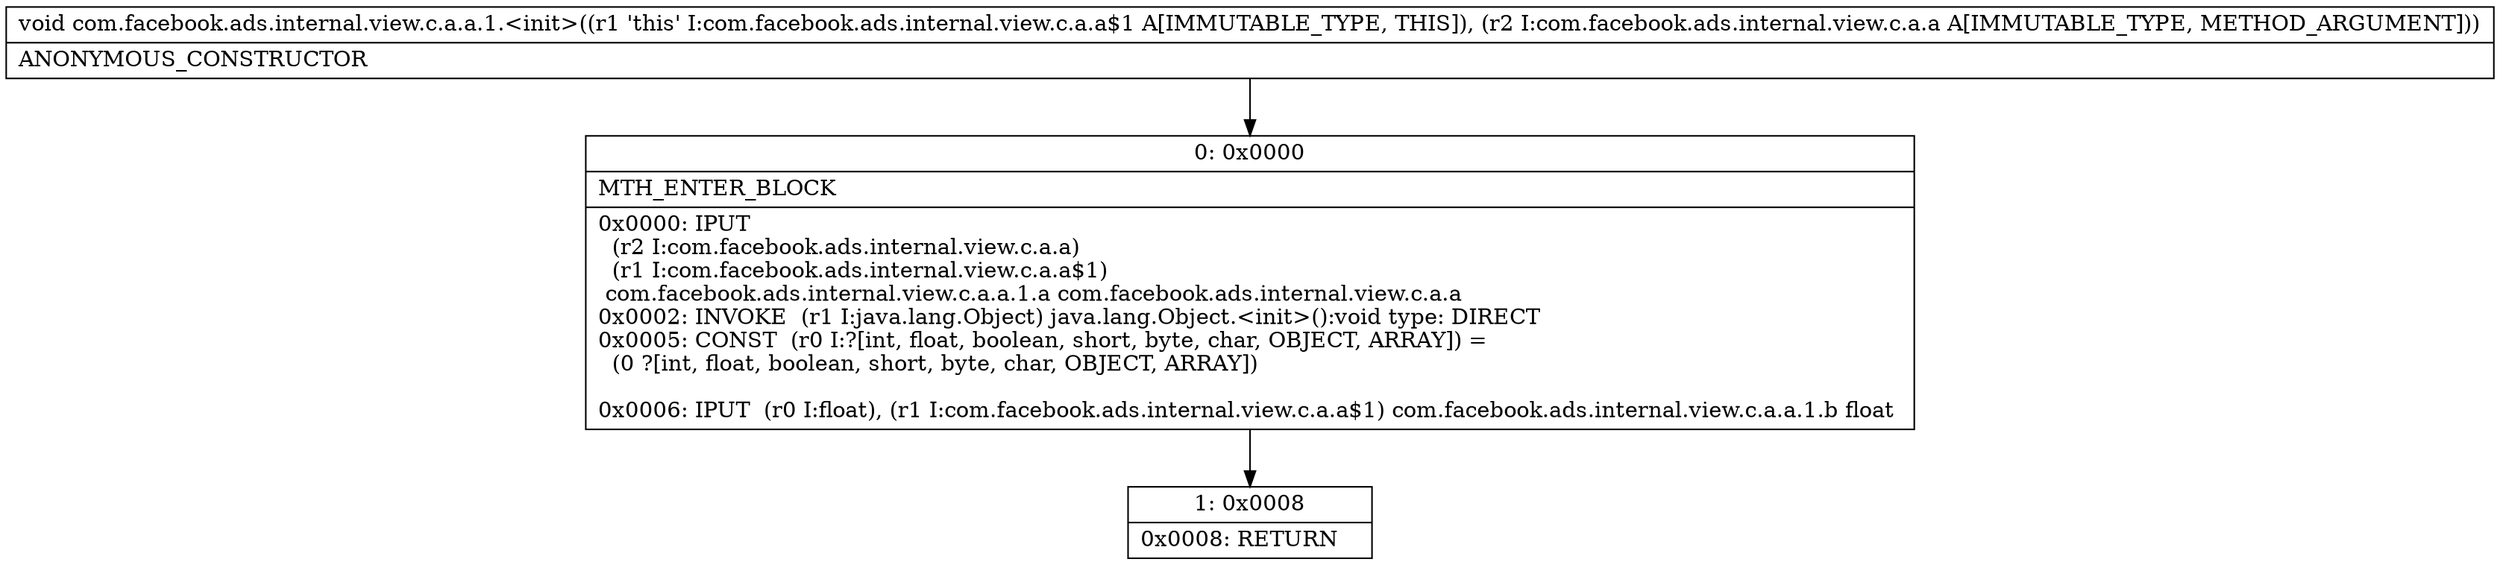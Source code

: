 digraph "CFG forcom.facebook.ads.internal.view.c.a.a.1.\<init\>(Lcom\/facebook\/ads\/internal\/view\/c\/a\/a;)V" {
Node_0 [shape=record,label="{0\:\ 0x0000|MTH_ENTER_BLOCK\l|0x0000: IPUT  \l  (r2 I:com.facebook.ads.internal.view.c.a.a)\l  (r1 I:com.facebook.ads.internal.view.c.a.a$1)\l com.facebook.ads.internal.view.c.a.a.1.a com.facebook.ads.internal.view.c.a.a \l0x0002: INVOKE  (r1 I:java.lang.Object) java.lang.Object.\<init\>():void type: DIRECT \l0x0005: CONST  (r0 I:?[int, float, boolean, short, byte, char, OBJECT, ARRAY]) = \l  (0 ?[int, float, boolean, short, byte, char, OBJECT, ARRAY])\l \l0x0006: IPUT  (r0 I:float), (r1 I:com.facebook.ads.internal.view.c.a.a$1) com.facebook.ads.internal.view.c.a.a.1.b float \l}"];
Node_1 [shape=record,label="{1\:\ 0x0008|0x0008: RETURN   \l}"];
MethodNode[shape=record,label="{void com.facebook.ads.internal.view.c.a.a.1.\<init\>((r1 'this' I:com.facebook.ads.internal.view.c.a.a$1 A[IMMUTABLE_TYPE, THIS]), (r2 I:com.facebook.ads.internal.view.c.a.a A[IMMUTABLE_TYPE, METHOD_ARGUMENT]))  | ANONYMOUS_CONSTRUCTOR\l}"];
MethodNode -> Node_0;
Node_0 -> Node_1;
}

